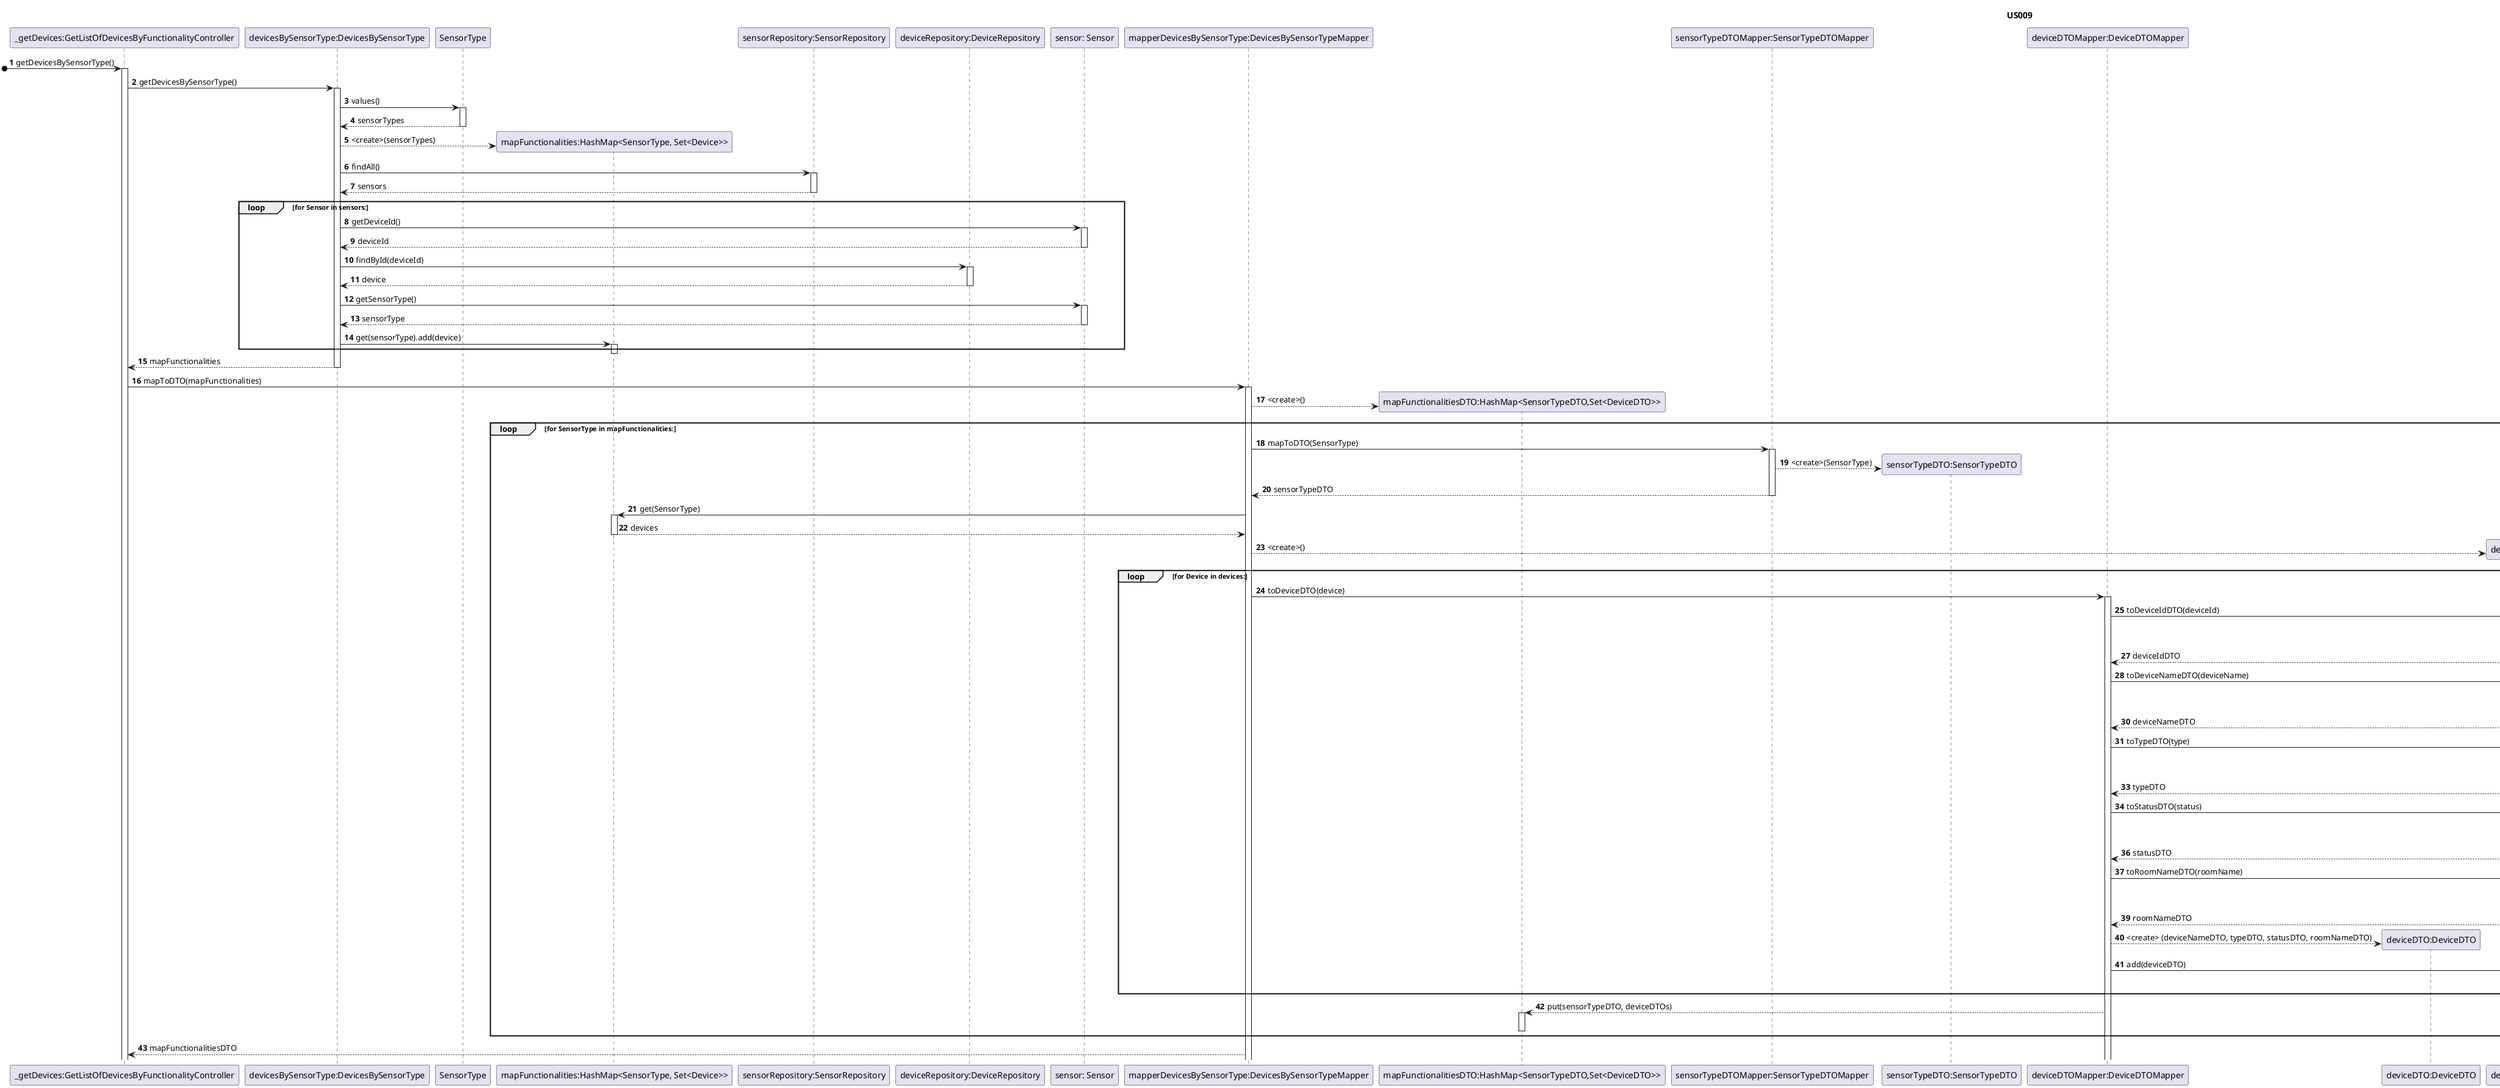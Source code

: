 @startuml

title US009
autonumber

/'
As a Power User [or Administrator], I want to get a list of all devices in a house,
grouped by device functionality types. It must include device location.'/

participant "_getDevices:GetListOfDevicesByFunctionalityController" as C
participant "devicesBySensorType:DevicesBySensorType" as U
participant "SensorType" as ST
participant "mapFunctionalities:HashMap<SensorType, Set<Device>>" as M
participant "sensorRepository:SensorRepository" as SR
participant "deviceRepository:DeviceRepository" as DR
participant "sensor: Sensor" as S
participant "mapperDevicesBySensorType:DevicesBySensorTypeMapper" as M1
participant "mapFunctionalitiesDTO:HashMap<SensorTypeDTO,Set<DeviceDTO>>" as M2
participant "sensorTypeDTOMapper:SensorTypeDTOMapper" as M3
participant "sensorTypeDTO:SensorTypeDTO" as STDTO
participant "deviceDTOMapper:DeviceDTOMapper" as M4
participant "deviceDTO:DeviceDTO" as DDTO
participant "deviceDTOs:Set<DeviceDTO>" as DDTOs
participant "deviceIdMapper:DeviceIdMapper" as IDM
participant "deviceNameMapper:DeviceNameMapper" as DNM
participant "deviceTypeMapper:DeviceTypeMapper" as DTM
participant "statusMapper:StatusMapper" as SM
participant "roomNameMapper:RoomNameMapper" as RNM
participant "deviceIdDTO:DeviceIdDTO" as IDD
participant "deviceNameDTO:DeviceNameDTO" as DNDTO
participant "typeDTO:TypeDTO" as TDTO
participant "statusDTO:StatusDTO" as SDTO
participant "roomNameDTO:RoomNameDTO" as RNDTO






[o-> C : getDevicesBySensorType()
activate C
C->U : getDevicesBySensorType()
activate U
U-> ST : values()
activate ST
ST --> U : sensorTypes
deactivate ST
U --> M** : <create>(sensorTypes)
U -> SR : findAll()
activate SR
SR --> U : sensors
deactivate SR
loop for Sensor in sensors:
    U -> S : getDeviceId()
    activate S
    S --> U : deviceId
    deactivate S
    U -> DR : findById(deviceId)
    activate DR
    DR --> U : device
    deactivate DR
    U -> S : getSensorType()
    activate S
    S --> U : sensorType
    deactivate S
    U -> M : get(sensorType).add(device)
    activate M
end loop
deactivate M
U --> C : mapFunctionalities
deactivate U
C -> M1 : mapToDTO(mapFunctionalities)
activate M1
M1 --> M2** : <create>()
loop for SensorType in mapFunctionalities:
    M1 -> M3 : mapToDTO(SensorType)
    activate M3
    M3 --> STDTO** : <create>(SensorType)
    M3 --> M1: sensorTypeDTO
    deactivate M3
    M1 -> M : get(SensorType)
    activate M
    M --> M1 : devices
    deactivate M
    M1 -->DDTOs** : <create>()
    loop for Device in devices:
        M1 -> M4 : toDeviceDTO(device)
        activate M4
        M4 -> IDM : toDeviceIdDTO(deviceId)
        activate IDM
        IDM --> IDD** : <create> (deviceId)
        IDM --> M4 : deviceIdDTO
        deactivate IDM
        M4 -> DNM : toDeviceNameDTO(deviceName)
        activate DNM
        DNM --> DNDTO** : <create> (deviceName)
        DNM --> M4 : deviceNameDTO
        deactivate DNM
        M4 -> DTM : toTypeDTO(type)
        activate DTM
        DTM --> TDTO** : <create> (type)
        DTM --> M4 : typeDTO
        deactivate DTM
        M4 -> SM : toStatusDTO(status)
        activate SM
        SM --> SDTO** : <create> (status)
        SM --> M4 : statusDTO
        deactivate SM
        M4 -> RNM : toRoomNameDTO(roomName)
        activate RNM
        RNM --> RNDTO** : <create> (roomName)
        RNM --> M4 : roomNameDTO
        deactivate RNM
        M4 --> DDTO** : <create> (deviceNameDTO, typeDTO, statusDTO, roomNameDTO)
        M4 ->DDTOs : add(deviceDTO)
        activate DDTOs
        deactivate DDTOs

        deactivate M
    end loop
    M4 --> M2 : put(sensorTypeDTO, deviceDTOs)
    activate M2
    deactivate M2
end loop

M1 --> C : mapFunctionalitiesDTO








@enduml

@enduml